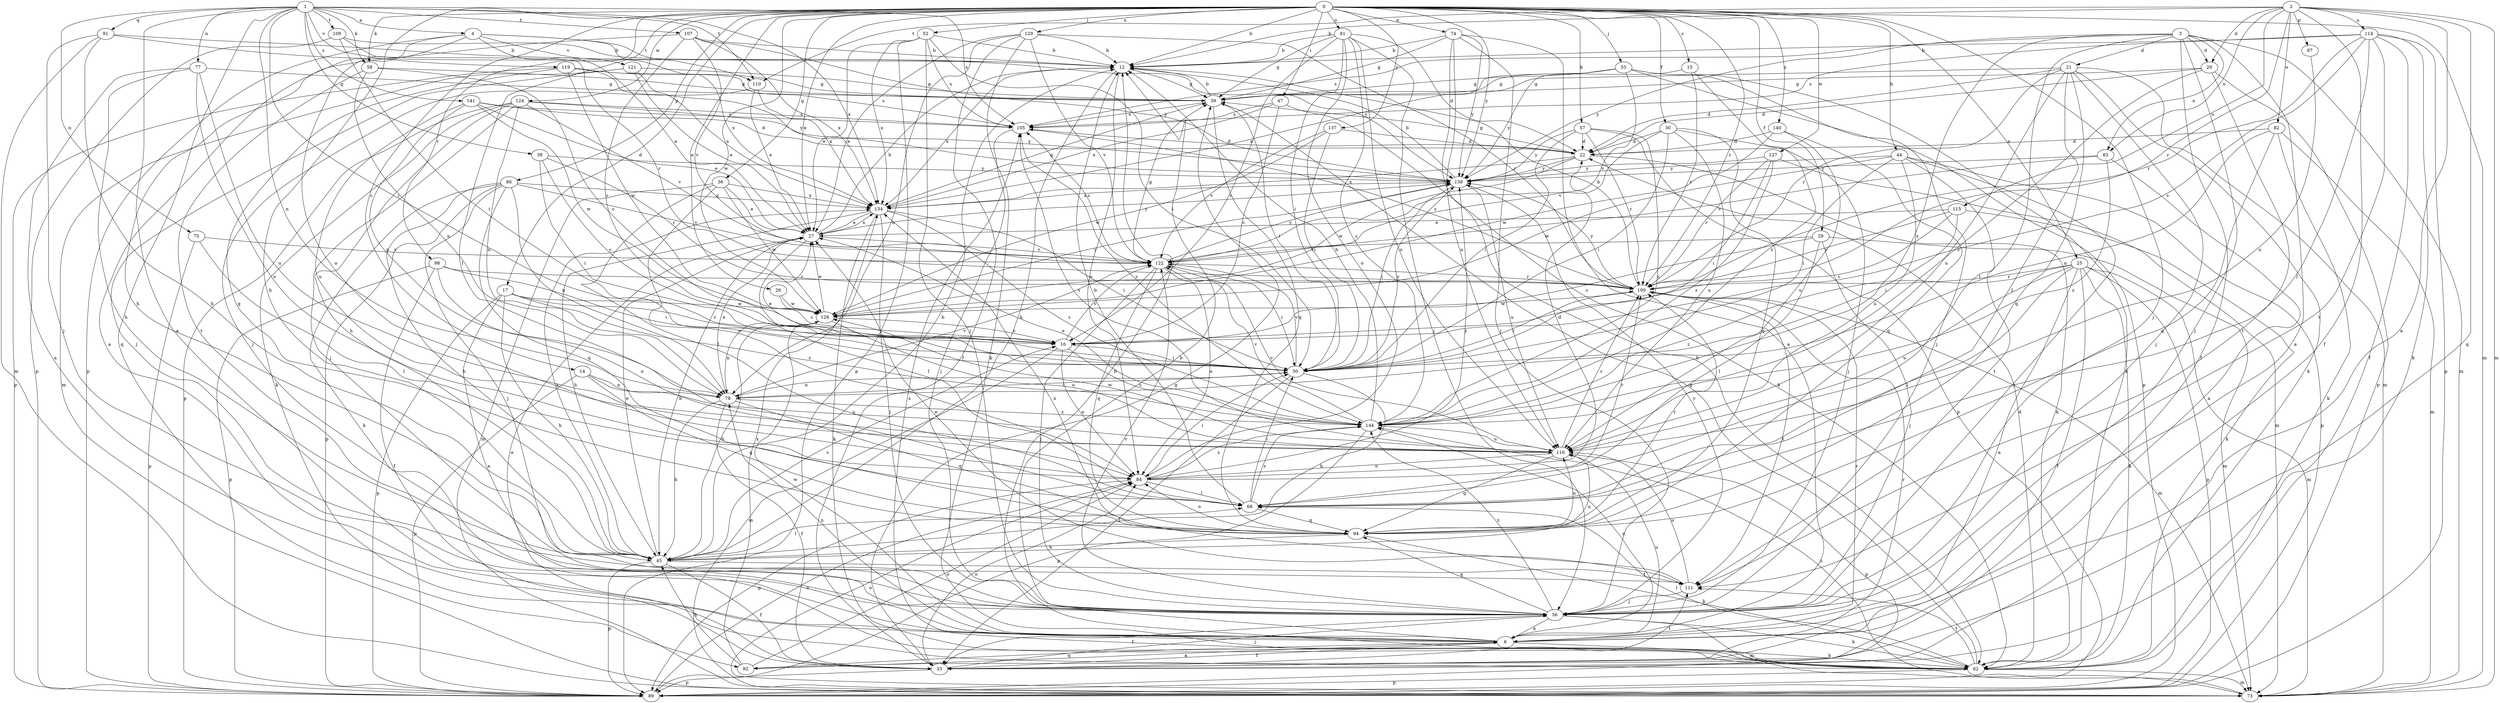 strict digraph  {
0;
1;
2;
3;
4;
6;
12;
14;
15;
16;
17;
20;
21;
22;
25;
26;
27;
29;
30;
33;
36;
38;
39;
44;
45;
47;
50;
52;
53;
56;
57;
58;
62;
68;
73;
74;
75;
77;
78;
81;
82;
83;
84;
86;
87;
89;
91;
92;
94;
98;
100;
105;
107;
109;
110;
111;
114;
115;
116;
119;
121;
122;
124;
127;
128;
129;
134;
137;
138;
140;
141;
144;
0 -> 12  [label=b];
0 -> 14  [label=c];
0 -> 15  [label=c];
0 -> 17  [label=d];
0 -> 25  [label=e];
0 -> 26  [label=e];
0 -> 27  [label=e];
0 -> 29  [label=f];
0 -> 30  [label=f];
0 -> 36  [label=g];
0 -> 44  [label=h];
0 -> 45  [label=h];
0 -> 47  [label=i];
0 -> 52  [label=j];
0 -> 53  [label=j];
0 -> 56  [label=j];
0 -> 57  [label=k];
0 -> 58  [label=k];
0 -> 68  [label=l];
0 -> 73  [label=m];
0 -> 74  [label=n];
0 -> 81  [label=o];
0 -> 86  [label=p];
0 -> 98  [label=r];
0 -> 100  [label=r];
0 -> 124  [label=w];
0 -> 127  [label=w];
0 -> 128  [label=w];
0 -> 129  [label=x];
0 -> 137  [label=y];
0 -> 138  [label=y];
0 -> 140  [label=z];
1 -> 4  [label=a];
1 -> 6  [label=a];
1 -> 38  [label=g];
1 -> 50  [label=i];
1 -> 58  [label=k];
1 -> 75  [label=n];
1 -> 77  [label=n];
1 -> 78  [label=n];
1 -> 91  [label=q];
1 -> 92  [label=q];
1 -> 105  [label=s];
1 -> 107  [label=t];
1 -> 109  [label=t];
1 -> 110  [label=t];
1 -> 119  [label=v];
1 -> 134  [label=x];
1 -> 141  [label=z];
2 -> 6  [label=a];
2 -> 12  [label=b];
2 -> 20  [label=d];
2 -> 33  [label=f];
2 -> 73  [label=m];
2 -> 82  [label=o];
2 -> 83  [label=o];
2 -> 87  [label=p];
2 -> 92  [label=q];
2 -> 100  [label=r];
2 -> 110  [label=t];
2 -> 114  [label=u];
2 -> 115  [label=u];
3 -> 6  [label=a];
3 -> 20  [label=d];
3 -> 21  [label=d];
3 -> 33  [label=f];
3 -> 56  [label=j];
3 -> 68  [label=l];
3 -> 73  [label=m];
3 -> 83  [label=o];
3 -> 105  [label=s];
3 -> 138  [label=y];
3 -> 144  [label=z];
4 -> 6  [label=a];
4 -> 27  [label=e];
4 -> 84  [label=o];
4 -> 89  [label=p];
4 -> 110  [label=t];
4 -> 121  [label=v];
4 -> 134  [label=x];
6 -> 12  [label=b];
6 -> 33  [label=f];
6 -> 62  [label=k];
6 -> 78  [label=n];
6 -> 92  [label=q];
6 -> 100  [label=r];
6 -> 116  [label=u];
6 -> 128  [label=w];
6 -> 144  [label=z];
12 -> 39  [label=g];
12 -> 45  [label=h];
12 -> 84  [label=o];
12 -> 134  [label=x];
14 -> 78  [label=n];
14 -> 89  [label=p];
14 -> 94  [label=q];
14 -> 116  [label=u];
15 -> 39  [label=g];
15 -> 100  [label=r];
15 -> 144  [label=z];
16 -> 50  [label=i];
16 -> 73  [label=m];
16 -> 84  [label=o];
16 -> 122  [label=v];
16 -> 144  [label=z];
17 -> 6  [label=a];
17 -> 16  [label=c];
17 -> 45  [label=h];
17 -> 89  [label=p];
17 -> 128  [label=w];
17 -> 144  [label=z];
20 -> 22  [label=d];
20 -> 39  [label=g];
20 -> 89  [label=p];
20 -> 111  [label=t];
20 -> 144  [label=z];
21 -> 22  [label=d];
21 -> 39  [label=g];
21 -> 56  [label=j];
21 -> 62  [label=k];
21 -> 68  [label=l];
21 -> 73  [label=m];
21 -> 94  [label=q];
21 -> 100  [label=r];
21 -> 116  [label=u];
22 -> 39  [label=g];
22 -> 62  [label=k];
22 -> 128  [label=w];
22 -> 134  [label=x];
22 -> 138  [label=y];
25 -> 6  [label=a];
25 -> 33  [label=f];
25 -> 62  [label=k];
25 -> 68  [label=l];
25 -> 73  [label=m];
25 -> 89  [label=p];
25 -> 100  [label=r];
25 -> 116  [label=u];
25 -> 144  [label=z];
26 -> 16  [label=c];
26 -> 128  [label=w];
27 -> 12  [label=b];
27 -> 45  [label=h];
27 -> 68  [label=l];
27 -> 122  [label=v];
27 -> 134  [label=x];
27 -> 138  [label=y];
29 -> 16  [label=c];
29 -> 56  [label=j];
29 -> 68  [label=l];
29 -> 73  [label=m];
29 -> 122  [label=v];
30 -> 22  [label=d];
30 -> 50  [label=i];
30 -> 56  [label=j];
30 -> 94  [label=q];
30 -> 116  [label=u];
30 -> 122  [label=v];
33 -> 27  [label=e];
33 -> 39  [label=g];
33 -> 56  [label=j];
33 -> 84  [label=o];
33 -> 89  [label=p];
33 -> 100  [label=r];
33 -> 111  [label=t];
36 -> 27  [label=e];
36 -> 68  [label=l];
36 -> 73  [label=m];
36 -> 84  [label=o];
36 -> 128  [label=w];
36 -> 134  [label=x];
38 -> 16  [label=c];
38 -> 50  [label=i];
38 -> 100  [label=r];
38 -> 138  [label=y];
39 -> 12  [label=b];
39 -> 50  [label=i];
39 -> 94  [label=q];
39 -> 105  [label=s];
44 -> 50  [label=i];
44 -> 56  [label=j];
44 -> 89  [label=p];
44 -> 111  [label=t];
44 -> 116  [label=u];
44 -> 128  [label=w];
44 -> 138  [label=y];
45 -> 12  [label=b];
45 -> 16  [label=c];
45 -> 27  [label=e];
45 -> 33  [label=f];
45 -> 68  [label=l];
45 -> 89  [label=p];
45 -> 111  [label=t];
45 -> 116  [label=u];
45 -> 134  [label=x];
47 -> 16  [label=c];
47 -> 62  [label=k];
47 -> 105  [label=s];
47 -> 134  [label=x];
50 -> 27  [label=e];
50 -> 33  [label=f];
50 -> 45  [label=h];
50 -> 78  [label=n];
50 -> 100  [label=r];
50 -> 122  [label=v];
50 -> 138  [label=y];
52 -> 12  [label=b];
52 -> 27  [label=e];
52 -> 50  [label=i];
52 -> 56  [label=j];
52 -> 89  [label=p];
52 -> 105  [label=s];
52 -> 134  [label=x];
53 -> 39  [label=g];
53 -> 56  [label=j];
53 -> 62  [label=k];
53 -> 89  [label=p];
53 -> 122  [label=v];
53 -> 134  [label=x];
53 -> 138  [label=y];
56 -> 6  [label=a];
56 -> 33  [label=f];
56 -> 62  [label=k];
56 -> 73  [label=m];
56 -> 94  [label=q];
56 -> 122  [label=v];
56 -> 138  [label=y];
56 -> 144  [label=z];
57 -> 22  [label=d];
57 -> 50  [label=i];
57 -> 89  [label=p];
57 -> 100  [label=r];
57 -> 138  [label=y];
57 -> 144  [label=z];
58 -> 16  [label=c];
58 -> 39  [label=g];
58 -> 78  [label=n];
58 -> 111  [label=t];
62 -> 12  [label=b];
62 -> 22  [label=d];
62 -> 39  [label=g];
62 -> 68  [label=l];
62 -> 73  [label=m];
62 -> 89  [label=p];
62 -> 105  [label=s];
62 -> 111  [label=t];
68 -> 12  [label=b];
68 -> 50  [label=i];
68 -> 94  [label=q];
68 -> 144  [label=z];
73 -> 84  [label=o];
73 -> 144  [label=z];
74 -> 6  [label=a];
74 -> 12  [label=b];
74 -> 39  [label=g];
74 -> 56  [label=j];
74 -> 62  [label=k];
74 -> 116  [label=u];
74 -> 138  [label=y];
75 -> 68  [label=l];
75 -> 89  [label=p];
75 -> 122  [label=v];
77 -> 6  [label=a];
77 -> 39  [label=g];
77 -> 45  [label=h];
77 -> 84  [label=o];
77 -> 116  [label=u];
78 -> 27  [label=e];
78 -> 33  [label=f];
78 -> 45  [label=h];
78 -> 50  [label=i];
78 -> 94  [label=q];
78 -> 122  [label=v];
78 -> 144  [label=z];
81 -> 12  [label=b];
81 -> 16  [label=c];
81 -> 22  [label=d];
81 -> 39  [label=g];
81 -> 50  [label=i];
81 -> 56  [label=j];
81 -> 84  [label=o];
81 -> 116  [label=u];
81 -> 144  [label=z];
82 -> 22  [label=d];
82 -> 62  [label=k];
82 -> 73  [label=m];
82 -> 78  [label=n];
82 -> 94  [label=q];
83 -> 6  [label=a];
83 -> 122  [label=v];
83 -> 138  [label=y];
83 -> 144  [label=z];
84 -> 22  [label=d];
84 -> 50  [label=i];
84 -> 68  [label=l];
84 -> 89  [label=p];
84 -> 100  [label=r];
84 -> 138  [label=y];
84 -> 144  [label=z];
86 -> 45  [label=h];
86 -> 56  [label=j];
86 -> 62  [label=k];
86 -> 78  [label=n];
86 -> 89  [label=p];
86 -> 94  [label=q];
86 -> 122  [label=v];
86 -> 134  [label=x];
87 -> 116  [label=u];
89 -> 84  [label=o];
91 -> 12  [label=b];
91 -> 45  [label=h];
91 -> 56  [label=j];
91 -> 73  [label=m];
91 -> 138  [label=y];
92 -> 6  [label=a];
92 -> 45  [label=h];
92 -> 84  [label=o];
92 -> 134  [label=x];
94 -> 45  [label=h];
94 -> 62  [label=k];
94 -> 84  [label=o];
94 -> 100  [label=r];
94 -> 116  [label=u];
98 -> 33  [label=f];
98 -> 50  [label=i];
98 -> 84  [label=o];
98 -> 89  [label=p];
98 -> 100  [label=r];
100 -> 12  [label=b];
100 -> 73  [label=m];
100 -> 105  [label=s];
100 -> 111  [label=t];
100 -> 128  [label=w];
100 -> 138  [label=y];
105 -> 22  [label=d];
105 -> 56  [label=j];
105 -> 144  [label=z];
107 -> 12  [label=b];
107 -> 16  [label=c];
107 -> 45  [label=h];
107 -> 122  [label=v];
107 -> 134  [label=x];
107 -> 138  [label=y];
109 -> 12  [label=b];
109 -> 50  [label=i];
109 -> 89  [label=p];
109 -> 100  [label=r];
110 -> 27  [label=e];
110 -> 56  [label=j];
110 -> 134  [label=x];
111 -> 27  [label=e];
111 -> 56  [label=j];
111 -> 116  [label=u];
111 -> 134  [label=x];
114 -> 12  [label=b];
114 -> 16  [label=c];
114 -> 33  [label=f];
114 -> 62  [label=k];
114 -> 68  [label=l];
114 -> 89  [label=p];
114 -> 100  [label=r];
114 -> 105  [label=s];
114 -> 111  [label=t];
115 -> 16  [label=c];
115 -> 27  [label=e];
115 -> 50  [label=i];
115 -> 62  [label=k];
115 -> 100  [label=r];
116 -> 84  [label=o];
116 -> 89  [label=p];
116 -> 94  [label=q];
116 -> 100  [label=r];
116 -> 105  [label=s];
116 -> 122  [label=v];
116 -> 128  [label=w];
119 -> 39  [label=g];
119 -> 89  [label=p];
119 -> 94  [label=q];
119 -> 105  [label=s];
119 -> 128  [label=w];
119 -> 138  [label=y];
121 -> 27  [label=e];
121 -> 39  [label=g];
121 -> 56  [label=j];
121 -> 73  [label=m];
121 -> 134  [label=x];
122 -> 39  [label=g];
122 -> 50  [label=i];
122 -> 56  [label=j];
122 -> 84  [label=o];
122 -> 94  [label=q];
122 -> 100  [label=r];
122 -> 105  [label=s];
122 -> 138  [label=y];
124 -> 45  [label=h];
124 -> 56  [label=j];
124 -> 62  [label=k];
124 -> 78  [label=n];
124 -> 89  [label=p];
124 -> 105  [label=s];
124 -> 122  [label=v];
124 -> 138  [label=y];
127 -> 50  [label=i];
127 -> 73  [label=m];
127 -> 100  [label=r];
127 -> 138  [label=y];
127 -> 144  [label=z];
128 -> 16  [label=c];
128 -> 27  [label=e];
128 -> 45  [label=h];
128 -> 78  [label=n];
128 -> 116  [label=u];
128 -> 138  [label=y];
129 -> 12  [label=b];
129 -> 27  [label=e];
129 -> 33  [label=f];
129 -> 62  [label=k];
129 -> 78  [label=n];
129 -> 100  [label=r];
129 -> 122  [label=v];
134 -> 27  [label=e];
134 -> 39  [label=g];
134 -> 45  [label=h];
134 -> 50  [label=i];
134 -> 56  [label=j];
134 -> 62  [label=k];
134 -> 144  [label=z];
137 -> 22  [label=d];
137 -> 50  [label=i];
137 -> 122  [label=v];
137 -> 128  [label=w];
138 -> 12  [label=b];
138 -> 50  [label=i];
138 -> 116  [label=u];
138 -> 134  [label=x];
140 -> 22  [label=d];
140 -> 94  [label=q];
140 -> 116  [label=u];
140 -> 128  [label=w];
141 -> 22  [label=d];
141 -> 27  [label=e];
141 -> 78  [label=n];
141 -> 105  [label=s];
141 -> 116  [label=u];
141 -> 128  [label=w];
144 -> 12  [label=b];
144 -> 27  [label=e];
144 -> 89  [label=p];
144 -> 116  [label=u];
144 -> 122  [label=v];
}
